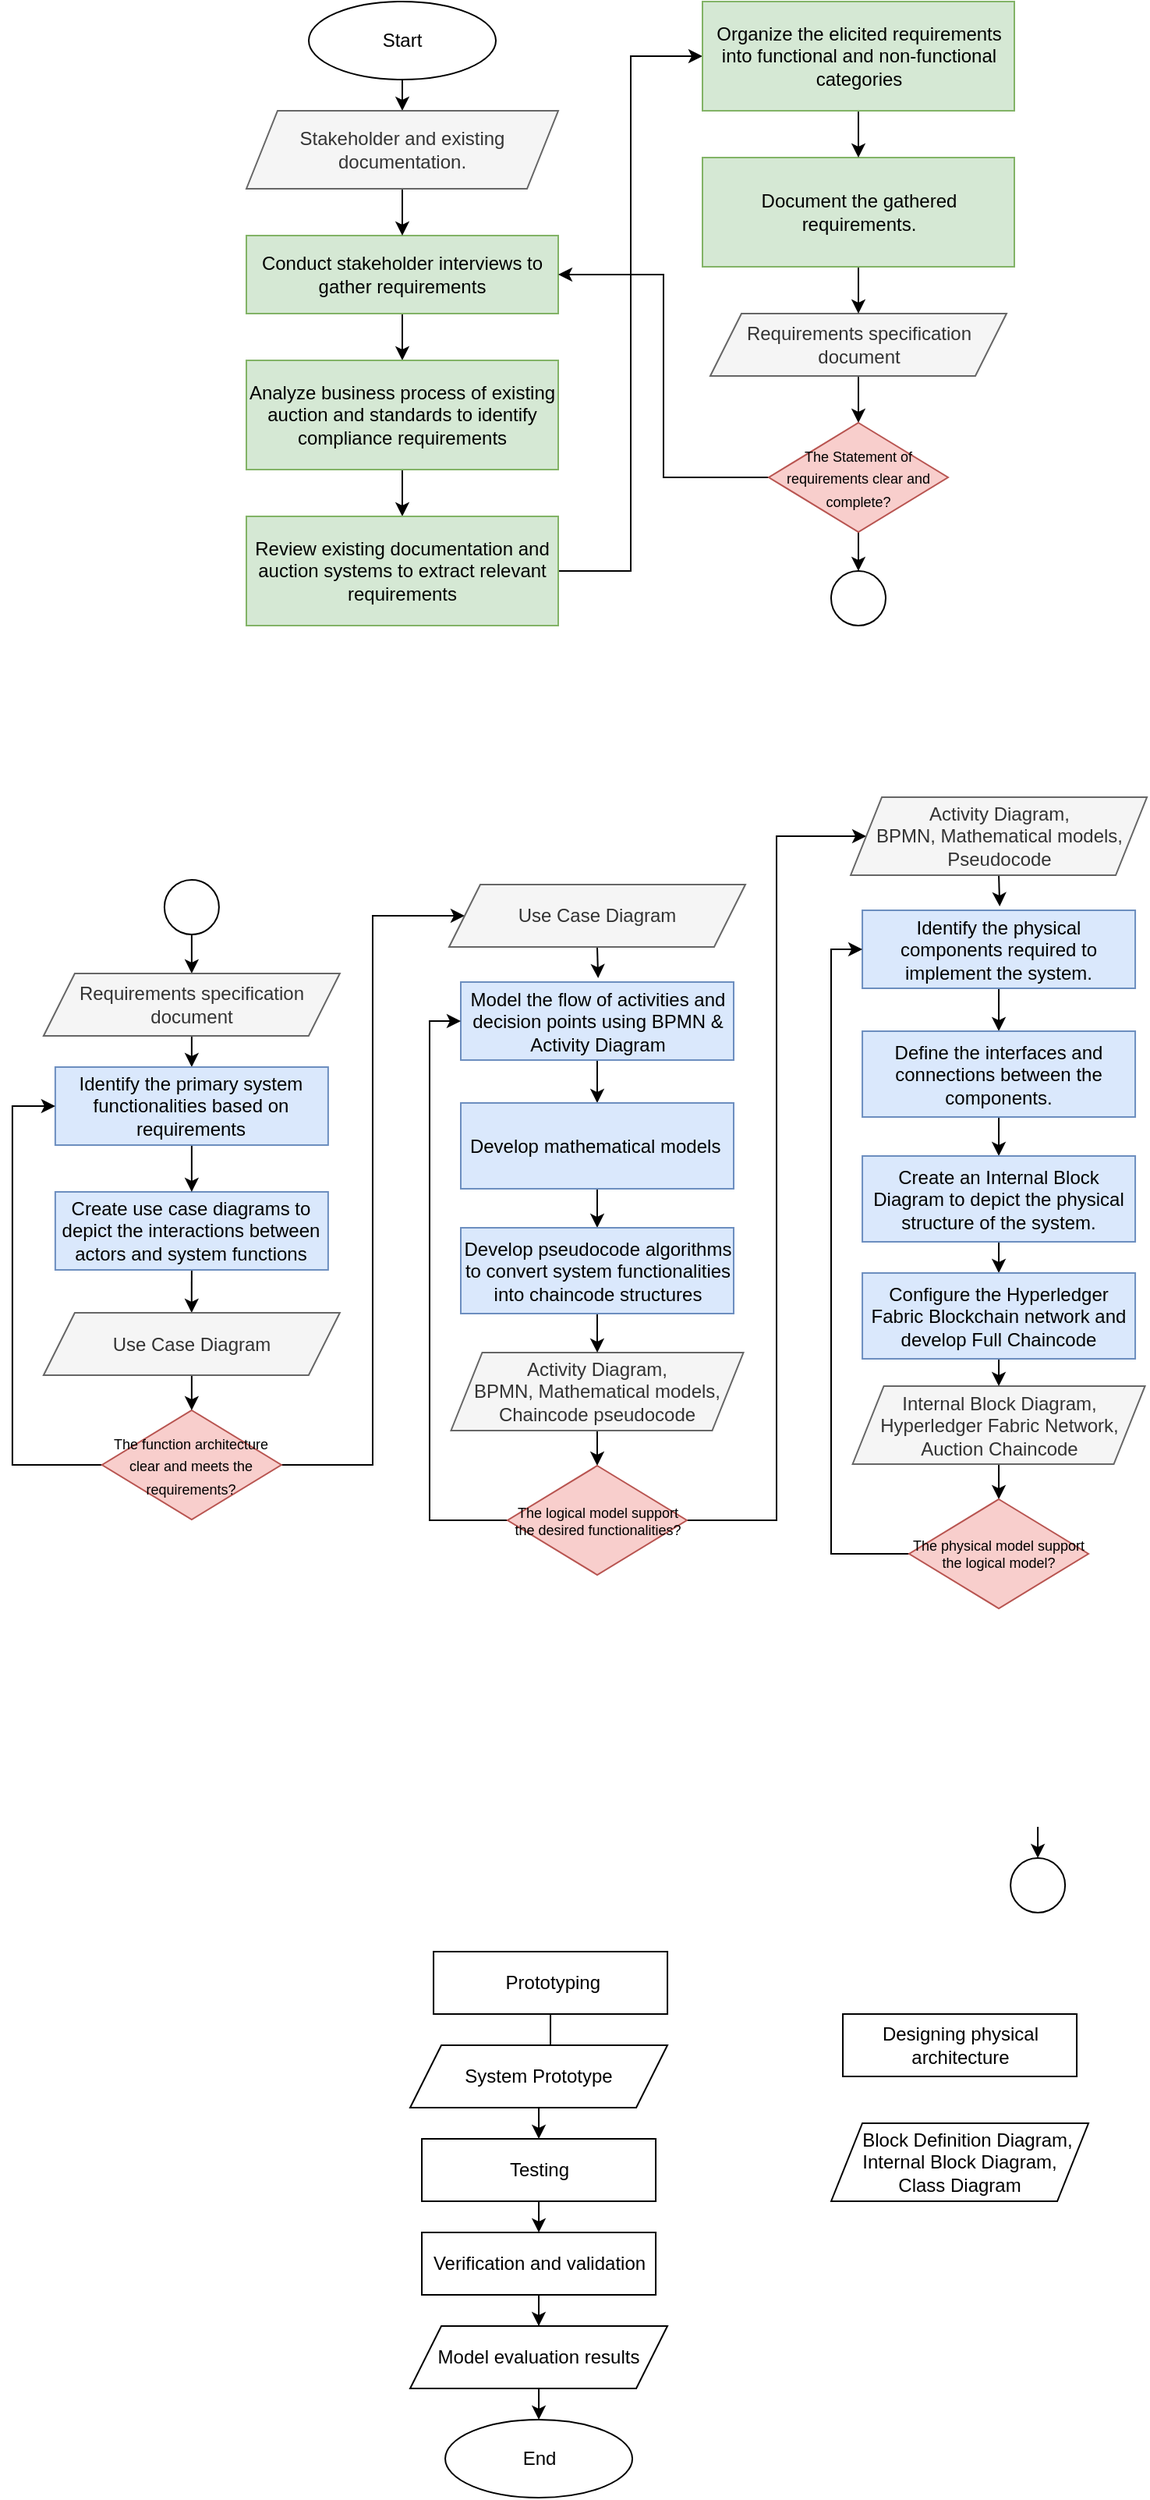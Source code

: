 <mxfile version="21.5.0" type="github">
  <diagram id="9HLhW9o5Pn7bnSsW2eLf" name="Page-1">
    <mxGraphModel dx="2625" dy="1558" grid="1" gridSize="10" guides="1" tooltips="1" connect="1" arrows="1" fold="1" page="1" pageScale="1" pageWidth="850" pageHeight="1100" math="0" shadow="0">
      <root>
        <mxCell id="0" />
        <mxCell id="1" parent="0" />
        <mxCell id="hCjjelzhOeql4R-USYPA-4" style="edgeStyle=orthogonalEdgeStyle;rounded=0;orthogonalLoop=1;jettySize=auto;html=1;exitX=0.5;exitY=1;exitDx=0;exitDy=0;entryX=0.5;entryY=0;entryDx=0;entryDy=0;" edge="1" parent="1" source="5jKje8F0iwKBfb8MLztT-3" target="hCjjelzhOeql4R-USYPA-1">
          <mxGeometry relative="1" as="geometry" />
        </mxCell>
        <mxCell id="5jKje8F0iwKBfb8MLztT-3" value="Start" style="ellipse;whiteSpace=wrap;html=1;" parent="1" vertex="1">
          <mxGeometry x="250" y="20" width="120" height="50" as="geometry" />
        </mxCell>
        <mxCell id="5jKje8F0iwKBfb8MLztT-16" value="End" style="ellipse;whiteSpace=wrap;html=1;" parent="1" vertex="1">
          <mxGeometry x="337.53" y="1570" width="120" height="50" as="geometry" />
        </mxCell>
        <mxCell id="hCjjelzhOeql4R-USYPA-47" style="edgeStyle=orthogonalEdgeStyle;rounded=0;orthogonalLoop=1;jettySize=auto;html=1;exitX=0.5;exitY=1;exitDx=0;exitDy=0;" edge="1" parent="1" source="5jKje8F0iwKBfb8MLztT-20" target="hCjjelzhOeql4R-USYPA-37">
          <mxGeometry relative="1" as="geometry" />
        </mxCell>
        <mxCell id="5jKje8F0iwKBfb8MLztT-20" value="Create use case diagrams to depict the interactions between actors and system functions" style="rounded=0;whiteSpace=wrap;html=1;fillColor=#dae8fc;strokeColor=#6c8ebf;" parent="1" vertex="1">
          <mxGeometry x="87.44" y="783" width="175" height="50" as="geometry" />
        </mxCell>
        <mxCell id="hCjjelzhOeql4R-USYPA-18" style="edgeStyle=orthogonalEdgeStyle;rounded=0;orthogonalLoop=1;jettySize=auto;html=1;exitX=0.5;exitY=1;exitDx=0;exitDy=0;" edge="1" parent="1" source="tW3wjYKGY_-DUdyRMUnM-2" target="hCjjelzhOeql4R-USYPA-17">
          <mxGeometry relative="1" as="geometry" />
        </mxCell>
        <mxCell id="tW3wjYKGY_-DUdyRMUnM-2" value="Conduct stakeholder interviews to gather requirements" style="rounded=0;whiteSpace=wrap;html=1;labelBorderColor=none;fillColor=#d5e8d4;strokeColor=#82b366;" parent="1" vertex="1">
          <mxGeometry x="210" y="170" width="200" height="50" as="geometry" />
        </mxCell>
        <mxCell id="hCjjelzhOeql4R-USYPA-53" style="edgeStyle=orthogonalEdgeStyle;rounded=0;orthogonalLoop=1;jettySize=auto;html=1;exitX=0.5;exitY=1;exitDx=0;exitDy=0;entryX=0.5;entryY=0;entryDx=0;entryDy=0;" edge="1" parent="1" source="tW3wjYKGY_-DUdyRMUnM-8" target="hCjjelzhOeql4R-USYPA-52">
          <mxGeometry relative="1" as="geometry" />
        </mxCell>
        <mxCell id="tW3wjYKGY_-DUdyRMUnM-8" value="Activity Diagram,&lt;br&gt;BPMN, Mathematical models,&lt;br&gt;Chaincode pseudocode" style="shape=parallelogram;perimeter=parallelogramPerimeter;whiteSpace=wrap;html=1;fixedSize=1;fillColor=#f5f5f5;fontColor=#333333;strokeColor=#666666;" parent="1" vertex="1">
          <mxGeometry x="341.25" y="886" width="187.5" height="50" as="geometry" />
        </mxCell>
        <mxCell id="tW3wjYKGY_-DUdyRMUnM-9" value="Designing physical architecture" style="rounded=0;whiteSpace=wrap;html=1;" parent="1" vertex="1">
          <mxGeometry x="592.53" y="1310" width="150" height="40" as="geometry" />
        </mxCell>
        <mxCell id="tW3wjYKGY_-DUdyRMUnM-10" value="&amp;nbsp; &amp;nbsp;Block Definition Diagram, Internal Block Diagram,&lt;br&gt;Class Diagram" style="shape=parallelogram;perimeter=parallelogramPerimeter;whiteSpace=wrap;html=1;fixedSize=1;" parent="1" vertex="1">
          <mxGeometry x="585.03" y="1380" width="165" height="50" as="geometry" />
        </mxCell>
        <mxCell id="tW3wjYKGY_-DUdyRMUnM-25" style="edgeStyle=orthogonalEdgeStyle;rounded=0;orthogonalLoop=1;jettySize=auto;html=1;exitX=0.5;exitY=1;exitDx=0;exitDy=0;entryX=0.5;entryY=0;entryDx=0;entryDy=0;" parent="1" source="tW3wjYKGY_-DUdyRMUnM-11" edge="1">
          <mxGeometry relative="1" as="geometry">
            <mxPoint x="437.53" y="1360" as="targetPoint" />
          </mxGeometry>
        </mxCell>
        <mxCell id="tW3wjYKGY_-DUdyRMUnM-11" value="&amp;nbsp;Prototyping" style="rounded=0;whiteSpace=wrap;html=1;" parent="1" vertex="1">
          <mxGeometry x="330.03" y="1270" width="150" height="40" as="geometry" />
        </mxCell>
        <mxCell id="tW3wjYKGY_-DUdyRMUnM-26" style="edgeStyle=orthogonalEdgeStyle;rounded=0;orthogonalLoop=1;jettySize=auto;html=1;exitX=0.5;exitY=1;exitDx=0;exitDy=0;entryX=0.5;entryY=0;entryDx=0;entryDy=0;" parent="1" source="tW3wjYKGY_-DUdyRMUnM-12" target="tW3wjYKGY_-DUdyRMUnM-13" edge="1">
          <mxGeometry relative="1" as="geometry" />
        </mxCell>
        <mxCell id="tW3wjYKGY_-DUdyRMUnM-12" value="System Prototype" style="shape=parallelogram;perimeter=parallelogramPerimeter;whiteSpace=wrap;html=1;fixedSize=1;" parent="1" vertex="1">
          <mxGeometry x="315.03" y="1330" width="165" height="40" as="geometry" />
        </mxCell>
        <mxCell id="YmFkH0KrsYM-fxtj9EKp-11" style="edgeStyle=orthogonalEdgeStyle;rounded=0;orthogonalLoop=1;jettySize=auto;html=1;exitX=0.5;exitY=1;exitDx=0;exitDy=0;entryX=0.5;entryY=0;entryDx=0;entryDy=0;" parent="1" source="tW3wjYKGY_-DUdyRMUnM-13" target="YmFkH0KrsYM-fxtj9EKp-6" edge="1">
          <mxGeometry relative="1" as="geometry" />
        </mxCell>
        <mxCell id="tW3wjYKGY_-DUdyRMUnM-13" value="Testing" style="rounded=0;whiteSpace=wrap;html=1;" parent="1" vertex="1">
          <mxGeometry x="322.53" y="1390" width="150" height="40" as="geometry" />
        </mxCell>
        <mxCell id="tW3wjYKGY_-DUdyRMUnM-28" style="edgeStyle=orthogonalEdgeStyle;rounded=0;orthogonalLoop=1;jettySize=auto;html=1;exitX=0.5;exitY=1;exitDx=0;exitDy=0;entryX=0.5;entryY=0;entryDx=0;entryDy=0;" parent="1" source="tW3wjYKGY_-DUdyRMUnM-14" target="5jKje8F0iwKBfb8MLztT-16" edge="1">
          <mxGeometry relative="1" as="geometry" />
        </mxCell>
        <mxCell id="tW3wjYKGY_-DUdyRMUnM-14" value="Model evaluation results" style="shape=parallelogram;perimeter=parallelogramPerimeter;whiteSpace=wrap;html=1;fixedSize=1;" parent="1" vertex="1">
          <mxGeometry x="315.03" y="1510" width="165" height="40" as="geometry" />
        </mxCell>
        <mxCell id="hCjjelzhOeql4R-USYPA-24" style="edgeStyle=orthogonalEdgeStyle;rounded=0;orthogonalLoop=1;jettySize=auto;html=1;exitX=0.5;exitY=1;exitDx=0;exitDy=0;entryX=0.5;entryY=0;entryDx=0;entryDy=0;" edge="1" parent="1" source="YmFkH0KrsYM-fxtj9EKp-2" target="hCjjelzhOeql4R-USYPA-2">
          <mxGeometry relative="1" as="geometry" />
        </mxCell>
        <mxCell id="YmFkH0KrsYM-fxtj9EKp-2" value="&lt;div&gt;Requirements specification document&lt;br&gt;&lt;/div&gt;" style="shape=parallelogram;perimeter=parallelogramPerimeter;whiteSpace=wrap;html=1;fixedSize=1;fillColor=#f5f5f5;strokeColor=#666666;fontColor=#333333;" parent="1" vertex="1">
          <mxGeometry x="507.5" y="220" width="190" height="40" as="geometry" />
        </mxCell>
        <mxCell id="YmFkH0KrsYM-fxtj9EKp-12" style="edgeStyle=orthogonalEdgeStyle;rounded=0;orthogonalLoop=1;jettySize=auto;html=1;exitX=0.5;exitY=1;exitDx=0;exitDy=0;" parent="1" source="YmFkH0KrsYM-fxtj9EKp-6" target="tW3wjYKGY_-DUdyRMUnM-14" edge="1">
          <mxGeometry relative="1" as="geometry" />
        </mxCell>
        <mxCell id="YmFkH0KrsYM-fxtj9EKp-6" value="Verification and validation" style="rounded=0;whiteSpace=wrap;html=1;" parent="1" vertex="1">
          <mxGeometry x="322.53" y="1450" width="150" height="40" as="geometry" />
        </mxCell>
        <mxCell id="hCjjelzhOeql4R-USYPA-5" style="edgeStyle=orthogonalEdgeStyle;rounded=0;orthogonalLoop=1;jettySize=auto;html=1;exitX=0.5;exitY=1;exitDx=0;exitDy=0;" edge="1" parent="1" source="hCjjelzhOeql4R-USYPA-1" target="tW3wjYKGY_-DUdyRMUnM-2">
          <mxGeometry relative="1" as="geometry" />
        </mxCell>
        <mxCell id="hCjjelzhOeql4R-USYPA-1" value="&lt;div&gt;Stakeholder and existing documentation.&lt;br&gt;&lt;/div&gt;" style="shape=parallelogram;perimeter=parallelogramPerimeter;whiteSpace=wrap;html=1;fixedSize=1;fillColor=#f5f5f5;strokeColor=#666666;fontColor=#333333;" vertex="1" parent="1">
          <mxGeometry x="210" y="90" width="200" height="50" as="geometry" />
        </mxCell>
        <mxCell id="hCjjelzhOeql4R-USYPA-25" style="edgeStyle=orthogonalEdgeStyle;rounded=0;orthogonalLoop=1;jettySize=auto;html=1;exitX=0.5;exitY=1;exitDx=0;exitDy=0;entryX=0.5;entryY=0;entryDx=0;entryDy=0;" edge="1" parent="1" source="hCjjelzhOeql4R-USYPA-2" target="hCjjelzhOeql4R-USYPA-10">
          <mxGeometry relative="1" as="geometry" />
        </mxCell>
        <mxCell id="hCjjelzhOeql4R-USYPA-26" style="edgeStyle=orthogonalEdgeStyle;rounded=0;orthogonalLoop=1;jettySize=auto;html=1;exitX=0;exitY=0.5;exitDx=0;exitDy=0;entryX=1;entryY=0.5;entryDx=0;entryDy=0;" edge="1" parent="1" source="hCjjelzhOeql4R-USYPA-2" target="tW3wjYKGY_-DUdyRMUnM-2">
          <mxGeometry relative="1" as="geometry" />
        </mxCell>
        <mxCell id="hCjjelzhOeql4R-USYPA-2" value="&lt;font style=&quot;font-size: 9px;&quot;&gt;The Statement of requirements clear and complete?&lt;/font&gt;" style="rhombus;whiteSpace=wrap;html=1;fillColor=#f8cecc;strokeColor=#b85450;" vertex="1" parent="1">
          <mxGeometry x="545" y="290" width="115" height="70" as="geometry" />
        </mxCell>
        <mxCell id="hCjjelzhOeql4R-USYPA-10" value="" style="ellipse;whiteSpace=wrap;html=1;aspect=fixed;" vertex="1" parent="1">
          <mxGeometry x="585" y="385" width="35" height="35" as="geometry" />
        </mxCell>
        <mxCell id="hCjjelzhOeql4R-USYPA-14" style="edgeStyle=orthogonalEdgeStyle;rounded=0;orthogonalLoop=1;jettySize=auto;html=1;exitX=0.5;exitY=1;exitDx=0;exitDy=0;entryX=0.5;entryY=0;entryDx=0;entryDy=0;" edge="1" parent="1" source="hCjjelzhOeql4R-USYPA-12" target="hCjjelzhOeql4R-USYPA-13">
          <mxGeometry relative="1" as="geometry" />
        </mxCell>
        <mxCell id="hCjjelzhOeql4R-USYPA-12" value="" style="ellipse;whiteSpace=wrap;html=1;aspect=fixed;" vertex="1" parent="1">
          <mxGeometry x="157.44" y="583" width="35" height="35" as="geometry" />
        </mxCell>
        <mxCell id="hCjjelzhOeql4R-USYPA-34" style="edgeStyle=orthogonalEdgeStyle;rounded=0;orthogonalLoop=1;jettySize=auto;html=1;exitX=0.5;exitY=1;exitDx=0;exitDy=0;entryX=0.5;entryY=0;entryDx=0;entryDy=0;" edge="1" parent="1" source="hCjjelzhOeql4R-USYPA-13" target="hCjjelzhOeql4R-USYPA-16">
          <mxGeometry relative="1" as="geometry" />
        </mxCell>
        <mxCell id="hCjjelzhOeql4R-USYPA-13" value="&lt;div&gt;Requirements specification document&lt;br&gt;&lt;/div&gt;" style="shape=parallelogram;perimeter=parallelogramPerimeter;whiteSpace=wrap;html=1;fixedSize=1;fillColor=#f5f5f5;fontColor=#333333;strokeColor=#666666;" vertex="1" parent="1">
          <mxGeometry x="79.94" y="643" width="190" height="40" as="geometry" />
        </mxCell>
        <mxCell id="hCjjelzhOeql4R-USYPA-35" style="edgeStyle=orthogonalEdgeStyle;rounded=0;orthogonalLoop=1;jettySize=auto;html=1;exitX=0.5;exitY=1;exitDx=0;exitDy=0;entryX=0.5;entryY=0;entryDx=0;entryDy=0;" edge="1" parent="1" source="hCjjelzhOeql4R-USYPA-16" target="5jKje8F0iwKBfb8MLztT-20">
          <mxGeometry relative="1" as="geometry" />
        </mxCell>
        <mxCell id="hCjjelzhOeql4R-USYPA-16" value="Identify the primary system functionalities based on requirements" style="rounded=0;whiteSpace=wrap;html=1;fillColor=#dae8fc;strokeColor=#6c8ebf;" vertex="1" parent="1">
          <mxGeometry x="87.44" y="703" width="175" height="50" as="geometry" />
        </mxCell>
        <mxCell id="hCjjelzhOeql4R-USYPA-20" style="edgeStyle=orthogonalEdgeStyle;rounded=0;orthogonalLoop=1;jettySize=auto;html=1;exitX=0.5;exitY=1;exitDx=0;exitDy=0;entryX=0.5;entryY=0;entryDx=0;entryDy=0;" edge="1" parent="1" source="hCjjelzhOeql4R-USYPA-17" target="hCjjelzhOeql4R-USYPA-19">
          <mxGeometry relative="1" as="geometry" />
        </mxCell>
        <mxCell id="hCjjelzhOeql4R-USYPA-17" value="Analyze business process of existing auction and standards to identify compliance requirements" style="rounded=0;whiteSpace=wrap;html=1;labelBorderColor=none;fillColor=#d5e8d4;strokeColor=#82b366;" vertex="1" parent="1">
          <mxGeometry x="210" y="250" width="200" height="70" as="geometry" />
        </mxCell>
        <mxCell id="hCjjelzhOeql4R-USYPA-29" style="edgeStyle=elbowEdgeStyle;rounded=0;orthogonalLoop=1;jettySize=auto;html=1;exitX=1;exitY=0.5;exitDx=0;exitDy=0;entryX=0;entryY=0.5;entryDx=0;entryDy=0;" edge="1" parent="1" source="hCjjelzhOeql4R-USYPA-19" target="hCjjelzhOeql4R-USYPA-31">
          <mxGeometry relative="1" as="geometry">
            <mxPoint x="500" y="60" as="targetPoint" />
          </mxGeometry>
        </mxCell>
        <mxCell id="hCjjelzhOeql4R-USYPA-19" value="Review existing documentation and auction systems to extract relevant requirements" style="rounded=0;whiteSpace=wrap;html=1;labelBorderColor=none;fillColor=#d5e8d4;strokeColor=#82b366;" vertex="1" parent="1">
          <mxGeometry x="210" y="350" width="200" height="70" as="geometry" />
        </mxCell>
        <mxCell id="hCjjelzhOeql4R-USYPA-30" style="edgeStyle=orthogonalEdgeStyle;rounded=0;orthogonalLoop=1;jettySize=auto;html=1;exitX=0.5;exitY=1;exitDx=0;exitDy=0;entryX=0.5;entryY=0;entryDx=0;entryDy=0;" edge="1" parent="1" source="hCjjelzhOeql4R-USYPA-28" target="YmFkH0KrsYM-fxtj9EKp-2">
          <mxGeometry relative="1" as="geometry" />
        </mxCell>
        <mxCell id="hCjjelzhOeql4R-USYPA-28" value="Document the gathered requirements." style="rounded=0;whiteSpace=wrap;html=1;labelBorderColor=none;fillColor=#d5e8d4;strokeColor=#82b366;" vertex="1" parent="1">
          <mxGeometry x="502.5" y="120" width="200" height="70" as="geometry" />
        </mxCell>
        <mxCell id="hCjjelzhOeql4R-USYPA-32" style="edgeStyle=orthogonalEdgeStyle;rounded=0;orthogonalLoop=1;jettySize=auto;html=1;exitX=0.5;exitY=1;exitDx=0;exitDy=0;" edge="1" parent="1" source="hCjjelzhOeql4R-USYPA-31" target="hCjjelzhOeql4R-USYPA-28">
          <mxGeometry relative="1" as="geometry" />
        </mxCell>
        <mxCell id="hCjjelzhOeql4R-USYPA-31" value="Organize the elicited requirements into functional and non-functional categories" style="rounded=0;whiteSpace=wrap;html=1;labelBorderColor=none;fillColor=#d5e8d4;strokeColor=#82b366;" vertex="1" parent="1">
          <mxGeometry x="502.5" y="20" width="200" height="70" as="geometry" />
        </mxCell>
        <mxCell id="hCjjelzhOeql4R-USYPA-42" style="edgeStyle=orthogonalEdgeStyle;rounded=0;orthogonalLoop=1;jettySize=auto;html=1;exitX=0;exitY=0.5;exitDx=0;exitDy=0;entryX=0;entryY=0.5;entryDx=0;entryDy=0;" edge="1" parent="1" source="hCjjelzhOeql4R-USYPA-36" target="hCjjelzhOeql4R-USYPA-16">
          <mxGeometry relative="1" as="geometry">
            <Array as="points">
              <mxPoint x="59.94" y="958" />
              <mxPoint x="59.94" y="728" />
            </Array>
          </mxGeometry>
        </mxCell>
        <mxCell id="hCjjelzhOeql4R-USYPA-55" style="edgeStyle=elbowEdgeStyle;rounded=0;orthogonalLoop=1;jettySize=auto;html=1;exitX=1;exitY=0.5;exitDx=0;exitDy=0;entryX=0;entryY=0.5;entryDx=0;entryDy=0;" edge="1" parent="1" source="hCjjelzhOeql4R-USYPA-36" target="hCjjelzhOeql4R-USYPA-43">
          <mxGeometry relative="1" as="geometry" />
        </mxCell>
        <mxCell id="hCjjelzhOeql4R-USYPA-36" value="&lt;font style=&quot;font-size: 9px;&quot;&gt;The function architecture clear and meets the requirements?&lt;/font&gt;" style="rhombus;whiteSpace=wrap;html=1;fillColor=#f8cecc;strokeColor=#b85450;" vertex="1" parent="1">
          <mxGeometry x="117.44" y="923" width="115" height="70" as="geometry" />
        </mxCell>
        <mxCell id="hCjjelzhOeql4R-USYPA-41" style="edgeStyle=orthogonalEdgeStyle;rounded=0;orthogonalLoop=1;jettySize=auto;html=1;exitX=0.5;exitY=1;exitDx=0;exitDy=0;entryX=0.5;entryY=0;entryDx=0;entryDy=0;" edge="1" parent="1" source="hCjjelzhOeql4R-USYPA-37" target="hCjjelzhOeql4R-USYPA-36">
          <mxGeometry relative="1" as="geometry" />
        </mxCell>
        <mxCell id="hCjjelzhOeql4R-USYPA-37" value="&lt;div&gt;Use Case Diagram&lt;/div&gt;" style="shape=parallelogram;perimeter=parallelogramPerimeter;whiteSpace=wrap;html=1;fixedSize=1;fillColor=#f5f5f5;fontColor=#333333;strokeColor=#666666;" vertex="1" parent="1">
          <mxGeometry x="79.94" y="860.5" width="190" height="40" as="geometry" />
        </mxCell>
        <mxCell id="hCjjelzhOeql4R-USYPA-48" style="edgeStyle=orthogonalEdgeStyle;rounded=0;orthogonalLoop=1;jettySize=auto;html=1;exitX=0.5;exitY=1;exitDx=0;exitDy=0;" edge="1" parent="1" source="hCjjelzhOeql4R-USYPA-43">
          <mxGeometry relative="1" as="geometry">
            <mxPoint x="435.588" y="646" as="targetPoint" />
          </mxGeometry>
        </mxCell>
        <mxCell id="hCjjelzhOeql4R-USYPA-43" value="&lt;div&gt;Use Case Diagram&lt;/div&gt;" style="shape=parallelogram;perimeter=parallelogramPerimeter;whiteSpace=wrap;html=1;fixedSize=1;fillColor=#f5f5f5;fontColor=#333333;strokeColor=#666666;" vertex="1" parent="1">
          <mxGeometry x="340" y="586" width="190" height="40" as="geometry" />
        </mxCell>
        <mxCell id="hCjjelzhOeql4R-USYPA-49" style="edgeStyle=orthogonalEdgeStyle;rounded=0;orthogonalLoop=1;jettySize=auto;html=1;exitX=0.5;exitY=1;exitDx=0;exitDy=0;entryX=0.5;entryY=0;entryDx=0;entryDy=0;" edge="1" parent="1" source="hCjjelzhOeql4R-USYPA-44" target="hCjjelzhOeql4R-USYPA-45">
          <mxGeometry relative="1" as="geometry" />
        </mxCell>
        <mxCell id="hCjjelzhOeql4R-USYPA-44" value="Model the flow of activities and decision points using BPMN &amp;amp; Activity Diagram" style="rounded=0;whiteSpace=wrap;html=1;fillColor=#dae8fc;strokeColor=#6c8ebf;" vertex="1" parent="1">
          <mxGeometry x="347.5" y="648.5" width="175" height="50" as="geometry" />
        </mxCell>
        <mxCell id="hCjjelzhOeql4R-USYPA-50" style="edgeStyle=orthogonalEdgeStyle;rounded=0;orthogonalLoop=1;jettySize=auto;html=1;exitX=0.5;exitY=1;exitDx=0;exitDy=0;entryX=0.5;entryY=0;entryDx=0;entryDy=0;" edge="1" parent="1" source="hCjjelzhOeql4R-USYPA-45" target="hCjjelzhOeql4R-USYPA-46">
          <mxGeometry relative="1" as="geometry" />
        </mxCell>
        <mxCell id="hCjjelzhOeql4R-USYPA-45" value="Develop mathematical models&amp;nbsp;" style="rounded=0;whiteSpace=wrap;html=1;fillColor=#dae8fc;strokeColor=#6c8ebf;" vertex="1" parent="1">
          <mxGeometry x="347.5" y="726" width="175" height="55" as="geometry" />
        </mxCell>
        <mxCell id="hCjjelzhOeql4R-USYPA-51" style="edgeStyle=orthogonalEdgeStyle;rounded=0;orthogonalLoop=1;jettySize=auto;html=1;exitX=0.5;exitY=1;exitDx=0;exitDy=0;" edge="1" parent="1" source="hCjjelzhOeql4R-USYPA-46" target="tW3wjYKGY_-DUdyRMUnM-8">
          <mxGeometry relative="1" as="geometry" />
        </mxCell>
        <mxCell id="hCjjelzhOeql4R-USYPA-46" value="Develop pseudocode algorithms to convert system&amp;nbsp;functionalities into chaincode structures" style="rounded=0;whiteSpace=wrap;html=1;fillColor=#dae8fc;strokeColor=#6c8ebf;" vertex="1" parent="1">
          <mxGeometry x="347.5" y="806" width="175" height="55" as="geometry" />
        </mxCell>
        <mxCell id="hCjjelzhOeql4R-USYPA-54" style="edgeStyle=orthogonalEdgeStyle;rounded=0;orthogonalLoop=1;jettySize=auto;html=1;exitX=0;exitY=0.5;exitDx=0;exitDy=0;entryX=0;entryY=0.5;entryDx=0;entryDy=0;" edge="1" parent="1" source="hCjjelzhOeql4R-USYPA-52" target="hCjjelzhOeql4R-USYPA-44">
          <mxGeometry relative="1" as="geometry" />
        </mxCell>
        <mxCell id="hCjjelzhOeql4R-USYPA-72" style="edgeStyle=elbowEdgeStyle;rounded=0;orthogonalLoop=1;jettySize=auto;html=1;exitX=1;exitY=0.5;exitDx=0;exitDy=0;entryX=0;entryY=0.5;entryDx=0;entryDy=0;" edge="1" parent="1" source="hCjjelzhOeql4R-USYPA-52" target="hCjjelzhOeql4R-USYPA-59">
          <mxGeometry relative="1" as="geometry" />
        </mxCell>
        <mxCell id="hCjjelzhOeql4R-USYPA-52" value="The logical model support the desired&amp;nbsp;functionalities?" style="rhombus;whiteSpace=wrap;html=1;fillColor=#f8cecc;strokeColor=#b85450;fontSize=9;" vertex="1" parent="1">
          <mxGeometry x="377.5" y="958.5" width="115" height="70" as="geometry" />
        </mxCell>
        <mxCell id="hCjjelzhOeql4R-USYPA-56" style="edgeStyle=orthogonalEdgeStyle;rounded=0;orthogonalLoop=1;jettySize=auto;html=1;exitX=0.5;exitY=1;exitDx=0;exitDy=0;entryX=0.5;entryY=0;entryDx=0;entryDy=0;" edge="1" parent="1" source="hCjjelzhOeql4R-USYPA-57" target="hCjjelzhOeql4R-USYPA-67">
          <mxGeometry relative="1" as="geometry" />
        </mxCell>
        <mxCell id="hCjjelzhOeql4R-USYPA-57" value="Internal Block Diagram, Hyperledger Fabric Network, Auction Chaincode" style="shape=parallelogram;perimeter=parallelogramPerimeter;whiteSpace=wrap;html=1;fixedSize=1;fillColor=#f5f5f5;fontColor=#333333;strokeColor=#666666;" vertex="1" parent="1">
          <mxGeometry x="598.78" y="907.5" width="187.5" height="50" as="geometry" />
        </mxCell>
        <mxCell id="hCjjelzhOeql4R-USYPA-58" style="edgeStyle=orthogonalEdgeStyle;rounded=0;orthogonalLoop=1;jettySize=auto;html=1;exitX=0.5;exitY=1;exitDx=0;exitDy=0;" edge="1" parent="1" source="hCjjelzhOeql4R-USYPA-59">
          <mxGeometry relative="1" as="geometry">
            <mxPoint x="693.118" y="600" as="targetPoint" />
          </mxGeometry>
        </mxCell>
        <mxCell id="hCjjelzhOeql4R-USYPA-59" value="Activity Diagram,&lt;br style=&quot;border-color: var(--border-color);&quot;&gt;BPMN, Mathematical models,&lt;br style=&quot;border-color: var(--border-color);&quot;&gt;Pseudocode" style="shape=parallelogram;perimeter=parallelogramPerimeter;whiteSpace=wrap;html=1;fixedSize=1;fillColor=#f5f5f5;fontColor=#333333;strokeColor=#666666;" vertex="1" parent="1">
          <mxGeometry x="597.53" y="530" width="190" height="50" as="geometry" />
        </mxCell>
        <mxCell id="hCjjelzhOeql4R-USYPA-60" style="edgeStyle=orthogonalEdgeStyle;rounded=0;orthogonalLoop=1;jettySize=auto;html=1;exitX=0.5;exitY=1;exitDx=0;exitDy=0;entryX=0.5;entryY=0;entryDx=0;entryDy=0;" edge="1" parent="1" source="hCjjelzhOeql4R-USYPA-61" target="hCjjelzhOeql4R-USYPA-63">
          <mxGeometry relative="1" as="geometry" />
        </mxCell>
        <mxCell id="hCjjelzhOeql4R-USYPA-61" value="Identify the physical components required to implement the system." style="rounded=0;whiteSpace=wrap;html=1;fillColor=#dae8fc;strokeColor=#6c8ebf;" vertex="1" parent="1">
          <mxGeometry x="605.03" y="602.5" width="175" height="50" as="geometry" />
        </mxCell>
        <mxCell id="hCjjelzhOeql4R-USYPA-62" style="edgeStyle=orthogonalEdgeStyle;rounded=0;orthogonalLoop=1;jettySize=auto;html=1;exitX=0.5;exitY=1;exitDx=0;exitDy=0;entryX=0.5;entryY=0;entryDx=0;entryDy=0;" edge="1" parent="1" source="hCjjelzhOeql4R-USYPA-63" target="hCjjelzhOeql4R-USYPA-65">
          <mxGeometry relative="1" as="geometry" />
        </mxCell>
        <mxCell id="hCjjelzhOeql4R-USYPA-63" value="Define the interfaces and connections between the components." style="rounded=0;whiteSpace=wrap;html=1;fillColor=#dae8fc;strokeColor=#6c8ebf;" vertex="1" parent="1">
          <mxGeometry x="605.03" y="680" width="175" height="55" as="geometry" />
        </mxCell>
        <mxCell id="hCjjelzhOeql4R-USYPA-70" style="edgeStyle=orthogonalEdgeStyle;rounded=0;orthogonalLoop=1;jettySize=auto;html=1;exitX=0.5;exitY=1;exitDx=0;exitDy=0;entryX=0.5;entryY=0;entryDx=0;entryDy=0;" edge="1" parent="1" source="hCjjelzhOeql4R-USYPA-65" target="hCjjelzhOeql4R-USYPA-68">
          <mxGeometry relative="1" as="geometry" />
        </mxCell>
        <mxCell id="hCjjelzhOeql4R-USYPA-65" value="Create an Internal Block Diagram to depict the physical structure of the system." style="rounded=0;whiteSpace=wrap;html=1;fillColor=#dae8fc;strokeColor=#6c8ebf;" vertex="1" parent="1">
          <mxGeometry x="605.03" y="760" width="175" height="55" as="geometry" />
        </mxCell>
        <mxCell id="hCjjelzhOeql4R-USYPA-66" style="edgeStyle=orthogonalEdgeStyle;rounded=0;orthogonalLoop=1;jettySize=auto;html=1;exitX=0;exitY=0.5;exitDx=0;exitDy=0;entryX=0;entryY=0.5;entryDx=0;entryDy=0;" edge="1" parent="1" source="hCjjelzhOeql4R-USYPA-67" target="hCjjelzhOeql4R-USYPA-61">
          <mxGeometry relative="1" as="geometry" />
        </mxCell>
        <mxCell id="hCjjelzhOeql4R-USYPA-75" style="edgeStyle=orthogonalEdgeStyle;rounded=0;orthogonalLoop=1;jettySize=auto;html=1;exitX=0.5;exitY=1;exitDx=0;exitDy=0;entryX=0.5;entryY=0;entryDx=0;entryDy=0;" edge="1" parent="1" target="hCjjelzhOeql4R-USYPA-73">
          <mxGeometry relative="1" as="geometry">
            <mxPoint x="717.56" y="1190" as="sourcePoint" />
          </mxGeometry>
        </mxCell>
        <mxCell id="hCjjelzhOeql4R-USYPA-67" value="The physical model support the logical model?" style="rhombus;whiteSpace=wrap;html=1;fillColor=#f8cecc;strokeColor=#b85450;fontSize=9;" vertex="1" parent="1">
          <mxGeometry x="635.03" y="980" width="115" height="70" as="geometry" />
        </mxCell>
        <mxCell id="hCjjelzhOeql4R-USYPA-71" style="edgeStyle=orthogonalEdgeStyle;rounded=0;orthogonalLoop=1;jettySize=auto;html=1;exitX=0.5;exitY=1;exitDx=0;exitDy=0;entryX=0.5;entryY=0;entryDx=0;entryDy=0;" edge="1" parent="1" source="hCjjelzhOeql4R-USYPA-68" target="hCjjelzhOeql4R-USYPA-57">
          <mxGeometry relative="1" as="geometry" />
        </mxCell>
        <mxCell id="hCjjelzhOeql4R-USYPA-68" value="Configure the Hyperledger Fabric Blockchain network and develop Full Chaincode" style="rounded=0;whiteSpace=wrap;html=1;fillColor=#dae8fc;strokeColor=#6c8ebf;" vertex="1" parent="1">
          <mxGeometry x="605.03" y="835" width="175" height="55" as="geometry" />
        </mxCell>
        <mxCell id="hCjjelzhOeql4R-USYPA-73" value="" style="ellipse;whiteSpace=wrap;html=1;aspect=fixed;" vertex="1" parent="1">
          <mxGeometry x="700.06" y="1210" width="35" height="35" as="geometry" />
        </mxCell>
      </root>
    </mxGraphModel>
  </diagram>
</mxfile>
